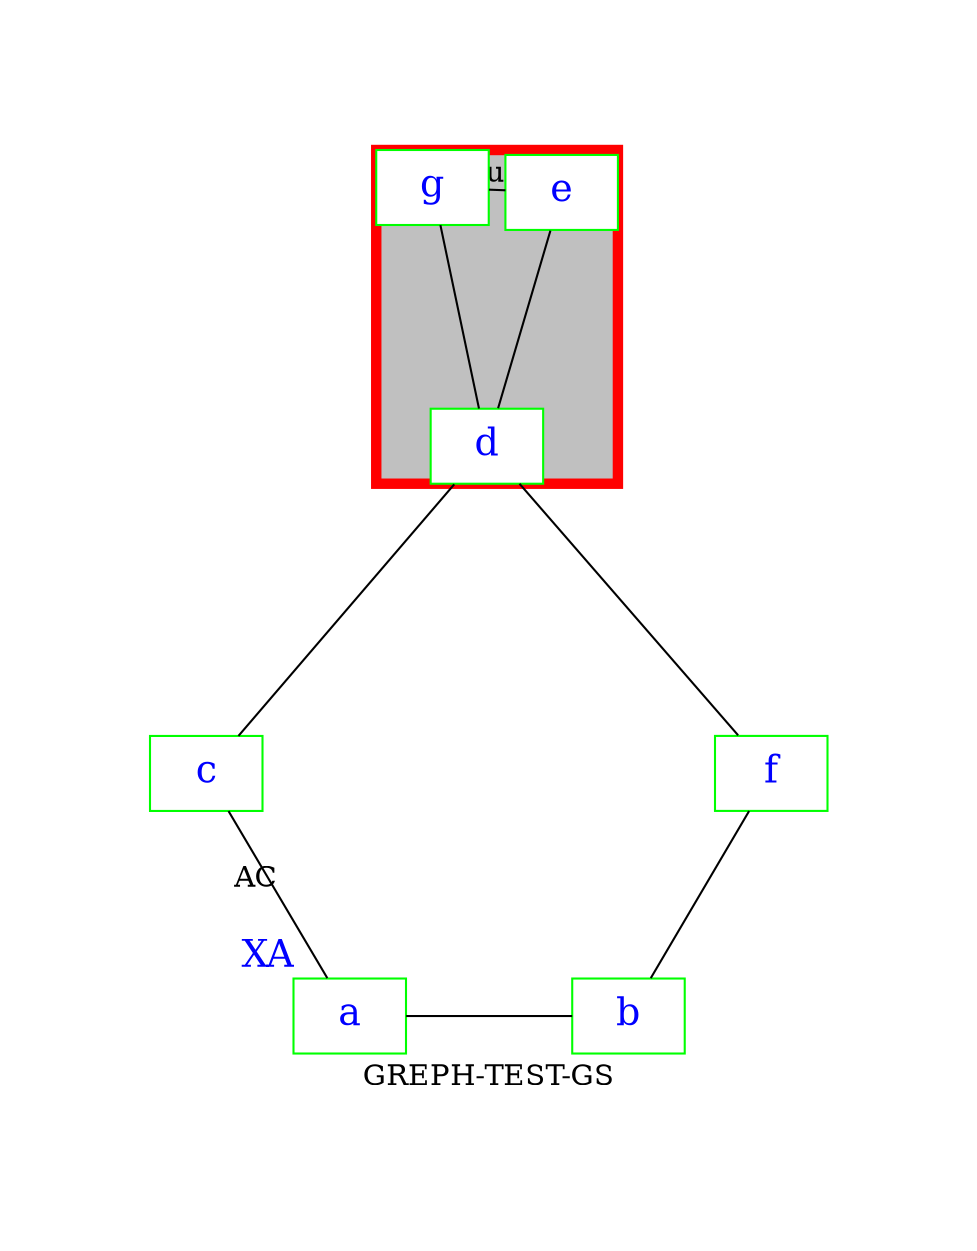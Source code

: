 //digraph z {
graph z {

/*
circo	円形のグラフ.
dot	階層型のグラフ. 有向グラフ向き. デフォルトのレイアウトエンジン
fdp	スプリング(ばね)モデルのグラフ. 無向グラフ向き.
neato	スプリング(ばね)モデルのグラフ. 無向グラフ向き.
osage	配列型のグラフ.
sfdp	fdpのマルチスケール版. 大きな無向グラフ向き.
twopi	放射型のグラフ. ノードは同心円状に配置さ
*/

graph [
 layout = neato
 //layout = dot
 //layout = fdp
 //layout = twopi
 //layout = circo
 //layout = osage

 //nodesep = 10 // 0.25  dot only
 //sep = "15"
 //esep = "+5"
 //voro_margin = 0.1
 //levelsgap = "3"

 mode = "major"  // OK
 //mode = "KK"
 //mode = "sgd"     // OK
 //mode = "hier"  // OK
 //mode = "ipsep" // OK

 //model = "shortpath"
 //model = "circuit"
 model = "subset"

 overlap = false
 normalize = true
 //notranslate=true
 pad=1.0
 nodesep=1.75  // inches
 //esep="+10"
 //sep="+10"
 label = "GREPH-TEST-GS"
 ];

 node [ 
    shape = box
    //margin = 0.3   // node outer space
    //margin="0.5,0.2"
    style = "solid,filled",
    fillcolor = white    //  shpe face
    color = green        // shpe line
    //fontcolor = white
    fontcolor = blue
    fontsize = 18
    //pad=0.1
    //peripheries = 3
    //pin = true
 ];
 edge [ 
    len = 2
    constraint=false
 ];
  a  [xlabel = "XA", xlp="10,10"]
  b 
  c 
  
  /*
  subgraph clusterX_margin {

     style=invis
    // margin=20.0
    label="sub margin"
    style = "solid,filled"
    fillcolor = "gray"    //  shpe face
*/

  subgraph clusterX {
  graph[
    id = "0001"
    label="sub"
    style = "solid,filled"
    fillcolor = "gray"    //  shpe face
    margin = 20
    //margin="0.5,0.2"
    penwidth ="5"
    pencolor = red
   ];
    d 
    e 
    g
    d--e--g--d
  }
//  }
  f 

  a--c   [label="AC" ]
  b--f
  d--f
  c--d
  a--b
}

